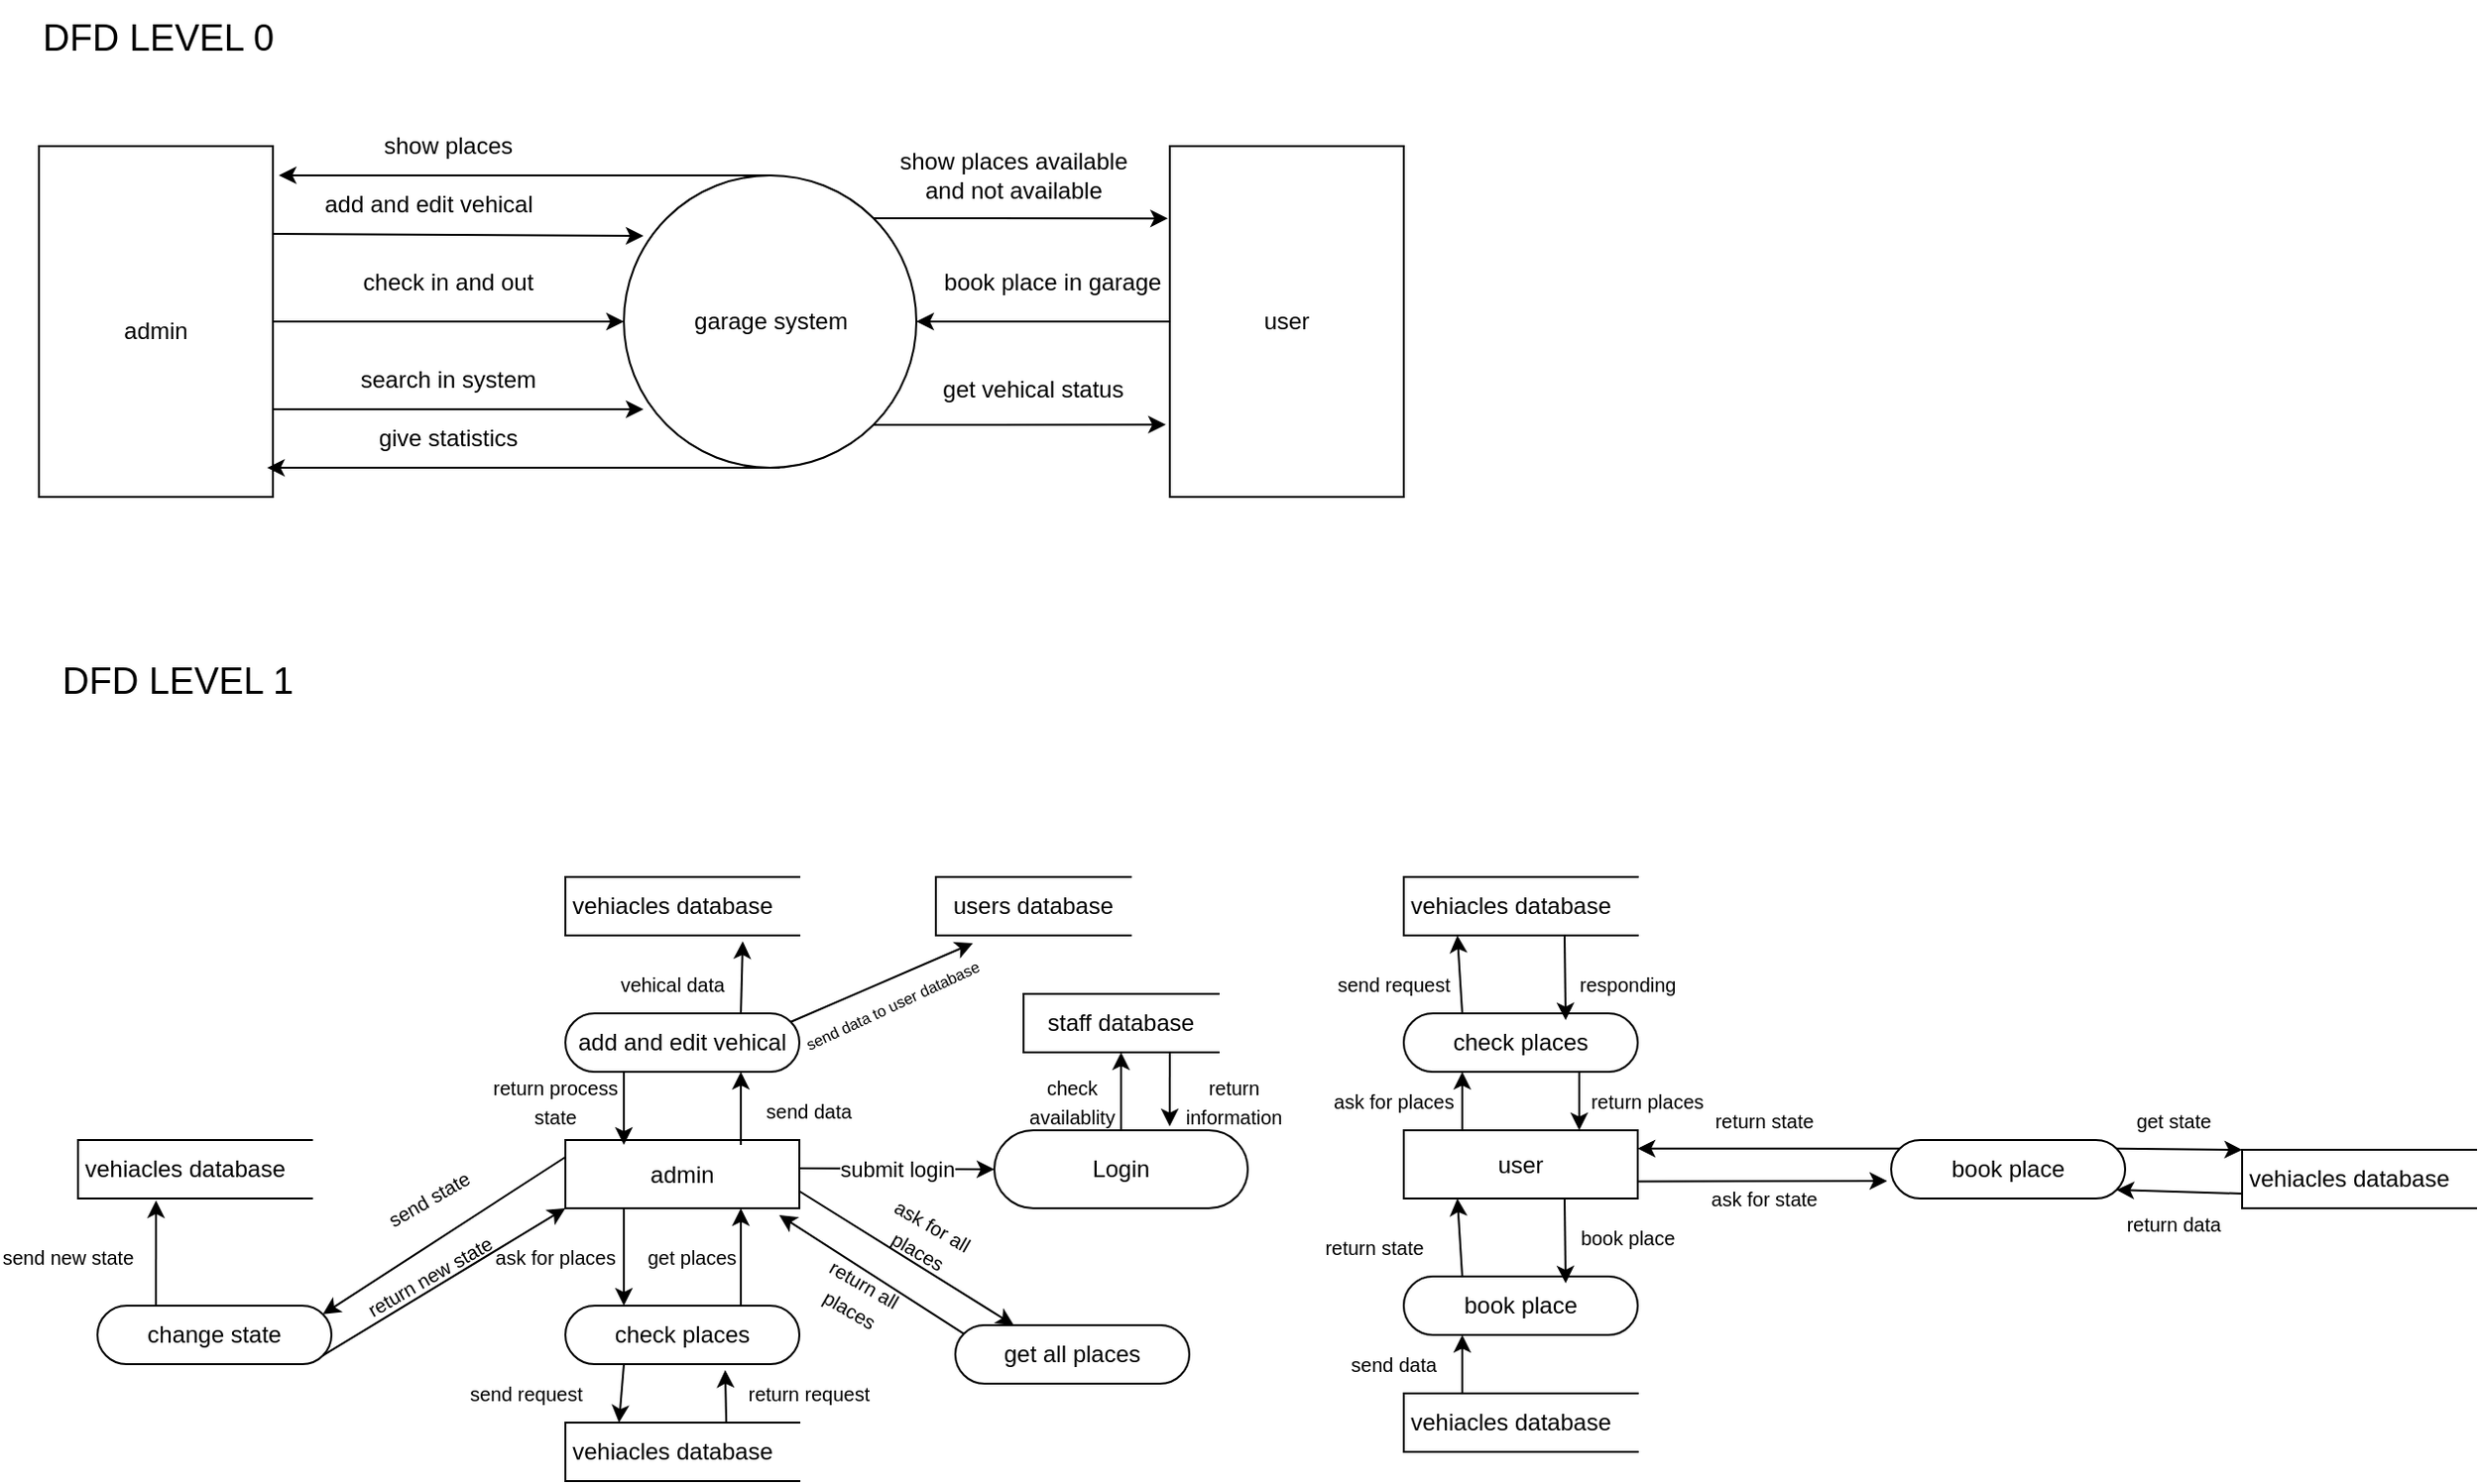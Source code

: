 <mxfile>
    <diagram id="8k8BYCi_qizD_U_fU4KD" name="Page-1">
        <mxGraphModel dx="2332" dy="1558" grid="1" gridSize="10" guides="1" tooltips="1" connect="1" arrows="1" fold="1" page="1" pageScale="1" pageWidth="850" pageHeight="1100" math="0" shadow="0">
            <root>
                <mxCell id="0"/>
                <mxCell id="1" parent="0"/>
                <mxCell id="2" value="" style="ellipse;whiteSpace=wrap;html=1;aspect=fixed;" vertex="1" parent="1">
                    <mxGeometry x="320" y="110" width="150" height="150" as="geometry"/>
                </mxCell>
                <mxCell id="7" style="edgeStyle=none;html=1;exitX=1;exitY=0.5;exitDx=0;exitDy=0;" edge="1" parent="1" source="3" target="2">
                    <mxGeometry relative="1" as="geometry"/>
                </mxCell>
                <mxCell id="9" style="edgeStyle=none;html=1;exitX=1;exitY=0.75;exitDx=0;exitDy=0;entryX=0.067;entryY=0.8;entryDx=0;entryDy=0;entryPerimeter=0;" edge="1" parent="1" source="3" target="2">
                    <mxGeometry relative="1" as="geometry"/>
                </mxCell>
                <mxCell id="3" value="" style="rounded=0;whiteSpace=wrap;html=1;" vertex="1" parent="1">
                    <mxGeometry x="20" y="95" width="120" height="180" as="geometry"/>
                </mxCell>
                <mxCell id="5" style="edgeStyle=none;html=1;exitX=1;exitY=0.25;exitDx=0;exitDy=0;entryX=0.067;entryY=0.207;entryDx=0;entryDy=0;entryPerimeter=0;" edge="1" parent="1" source="3" target="2">
                    <mxGeometry relative="1" as="geometry"/>
                </mxCell>
                <mxCell id="22" style="edgeStyle=none;html=1;exitX=0;exitY=0.5;exitDx=0;exitDy=0;entryX=1;entryY=0.5;entryDx=0;entryDy=0;" edge="1" parent="1" source="6" target="2">
                    <mxGeometry relative="1" as="geometry"/>
                </mxCell>
                <mxCell id="6" value="" style="rounded=0;whiteSpace=wrap;html=1;" vertex="1" parent="1">
                    <mxGeometry x="600" y="95" width="120" height="180" as="geometry"/>
                </mxCell>
                <mxCell id="10" value="admin" style="text;html=1;align=center;verticalAlign=middle;whiteSpace=wrap;rounded=0;" vertex="1" parent="1">
                    <mxGeometry x="50" y="175" width="60" height="30" as="geometry"/>
                </mxCell>
                <mxCell id="11" value="garage system" style="text;html=1;align=center;verticalAlign=middle;whiteSpace=wrap;rounded=0;" vertex="1" parent="1">
                    <mxGeometry x="352.5" y="170" width="85" height="30" as="geometry"/>
                </mxCell>
                <mxCell id="12" value="add and edit vehical" style="text;html=1;align=center;verticalAlign=middle;whiteSpace=wrap;rounded=0;" vertex="1" parent="1">
                    <mxGeometry x="150" y="110" width="140" height="30" as="geometry"/>
                </mxCell>
                <mxCell id="13" value="check in and out" style="text;html=1;align=center;verticalAlign=middle;whiteSpace=wrap;rounded=0;" vertex="1" parent="1">
                    <mxGeometry x="160" y="150" width="140" height="30" as="geometry"/>
                </mxCell>
                <mxCell id="14" value="search in system" style="text;html=1;align=center;verticalAlign=middle;whiteSpace=wrap;rounded=0;" vertex="1" parent="1">
                    <mxGeometry x="160" y="200" width="140" height="30" as="geometry"/>
                </mxCell>
                <mxCell id="15" value="" style="endArrow=classic;html=1;entryX=0.975;entryY=0.917;entryDx=0;entryDy=0;entryPerimeter=0;" edge="1" parent="1" target="3">
                    <mxGeometry width="50" height="50" relative="1" as="geometry">
                        <mxPoint x="400" y="260" as="sourcePoint"/>
                        <mxPoint x="450" y="210" as="targetPoint"/>
                    </mxGeometry>
                </mxCell>
                <mxCell id="16" value="give statistics" style="text;html=1;align=center;verticalAlign=middle;whiteSpace=wrap;rounded=0;" vertex="1" parent="1">
                    <mxGeometry x="160" y="230" width="140" height="30" as="geometry"/>
                </mxCell>
                <mxCell id="17" style="edgeStyle=none;html=1;exitX=0.5;exitY=0;exitDx=0;exitDy=0;entryX=1.025;entryY=0.083;entryDx=0;entryDy=0;entryPerimeter=0;" edge="1" parent="1" source="2" target="3">
                    <mxGeometry relative="1" as="geometry"/>
                </mxCell>
                <mxCell id="18" value="show places" style="text;html=1;align=center;verticalAlign=middle;whiteSpace=wrap;rounded=0;" vertex="1" parent="1">
                    <mxGeometry x="160" y="80" width="140" height="30" as="geometry"/>
                </mxCell>
                <mxCell id="19" value="user" style="text;html=1;align=center;verticalAlign=middle;whiteSpace=wrap;rounded=0;" vertex="1" parent="1">
                    <mxGeometry x="630" y="170" width="60" height="30" as="geometry"/>
                </mxCell>
                <mxCell id="20" style="edgeStyle=none;html=1;exitX=1;exitY=0;exitDx=0;exitDy=0;entryX=-0.008;entryY=0.206;entryDx=0;entryDy=0;entryPerimeter=0;" edge="1" parent="1" source="2" target="6">
                    <mxGeometry relative="1" as="geometry"/>
                </mxCell>
                <mxCell id="21" value="show places available and not available" style="text;html=1;align=center;verticalAlign=middle;whiteSpace=wrap;rounded=0;" vertex="1" parent="1">
                    <mxGeometry x="450" y="95" width="140" height="30" as="geometry"/>
                </mxCell>
                <mxCell id="26" value="book place in garage" style="text;html=1;align=center;verticalAlign=middle;whiteSpace=wrap;rounded=0;" vertex="1" parent="1">
                    <mxGeometry x="470" y="150" width="140" height="30" as="geometry"/>
                </mxCell>
                <mxCell id="27" style="edgeStyle=none;html=1;exitX=1;exitY=1;exitDx=0;exitDy=0;entryX=-0.017;entryY=0.794;entryDx=0;entryDy=0;entryPerimeter=0;" edge="1" parent="1" source="2" target="6">
                    <mxGeometry relative="1" as="geometry"/>
                </mxCell>
                <mxCell id="28" value="get vehical status" style="text;html=1;align=center;verticalAlign=middle;whiteSpace=wrap;rounded=0;" vertex="1" parent="1">
                    <mxGeometry x="460" y="205" width="140" height="30" as="geometry"/>
                </mxCell>
                <mxCell id="29" value="&lt;font style=&quot;font-size: 19px;&quot;&gt;DFD LEVEL 0&lt;/font&gt;" style="text;html=1;align=left;verticalAlign=middle;whiteSpace=wrap;rounded=0;" vertex="1" parent="1">
                    <mxGeometry x="20" y="20" width="290" height="40" as="geometry"/>
                </mxCell>
                <mxCell id="52" value="&lt;font style=&quot;font-size: 19px;&quot;&gt;DFD LEVEL 1&lt;/font&gt;" style="text;html=1;align=left;verticalAlign=middle;whiteSpace=wrap;rounded=0;" vertex="1" parent="1">
                    <mxGeometry x="30" y="350" width="290" height="40" as="geometry"/>
                </mxCell>
                <mxCell id="53" value="" style="html=1;dashed=0;whiteSpace=wrap;shape=partialRectangle;right=0;" vertex="1" parent="1">
                    <mxGeometry x="480" y="470" width="100" height="30" as="geometry"/>
                </mxCell>
                <mxCell id="55" value="users database" style="text;html=1;align=center;verticalAlign=middle;whiteSpace=wrap;rounded=0;" vertex="1" parent="1">
                    <mxGeometry x="480" y="470" width="100" height="30" as="geometry"/>
                </mxCell>
                <mxCell id="56" value="" style="html=1;dashed=0;whiteSpace=wrap;shape=partialRectangle;right=0;" vertex="1" parent="1">
                    <mxGeometry x="40" y="605" width="120" height="30" as="geometry"/>
                </mxCell>
                <mxCell id="57" value="vehiacles database" style="text;html=1;align=center;verticalAlign=middle;whiteSpace=wrap;rounded=0;" vertex="1" parent="1">
                    <mxGeometry x="40" y="605" width="110" height="30" as="geometry"/>
                </mxCell>
                <mxCell id="58" value="" style="html=1;dashed=0;whiteSpace=wrap;shape=partialRectangle;right=0;" vertex="1" parent="1">
                    <mxGeometry x="525" y="530" width="100" height="30" as="geometry"/>
                </mxCell>
                <mxCell id="59" value="staff database" style="text;html=1;align=center;verticalAlign=middle;whiteSpace=wrap;rounded=0;" vertex="1" parent="1">
                    <mxGeometry x="525" y="530" width="100" height="30" as="geometry"/>
                </mxCell>
                <mxCell id="60" value="" style="html=1;dashed=0;whiteSpace=wrap;" vertex="1" parent="1">
                    <mxGeometry x="290" y="605" width="120" height="35" as="geometry"/>
                </mxCell>
                <mxCell id="61" value="admin" style="text;html=1;align=center;verticalAlign=middle;whiteSpace=wrap;rounded=0;" vertex="1" parent="1">
                    <mxGeometry x="320" y="607.5" width="60" height="30" as="geometry"/>
                </mxCell>
                <mxCell id="75" style="edgeStyle=none;html=1;exitX=0.5;exitY=0.5;exitDx=0;exitDy=-20;exitPerimeter=0;entryX=0.5;entryY=1;entryDx=0;entryDy=0;" edge="1" parent="1" source="64" target="59">
                    <mxGeometry relative="1" as="geometry"/>
                </mxCell>
                <mxCell id="64" value="" style="html=1;dashed=0;whiteSpace=wrap;shape=mxgraph.dfd.start" vertex="1" parent="1">
                    <mxGeometry x="510" y="600" width="130" height="40" as="geometry"/>
                </mxCell>
                <mxCell id="65" value="Login" style="text;html=1;align=center;verticalAlign=middle;whiteSpace=wrap;rounded=0;" vertex="1" parent="1">
                    <mxGeometry x="545" y="605" width="60" height="30" as="geometry"/>
                </mxCell>
                <mxCell id="67" value="" style="endArrow=classic;html=1;entryX=0;entryY=0.5;entryDx=0;entryDy=0;entryPerimeter=0;" edge="1" parent="1" target="64">
                    <mxGeometry relative="1" as="geometry">
                        <mxPoint x="410" y="619.5" as="sourcePoint"/>
                        <mxPoint x="480" y="620" as="targetPoint"/>
                    </mxGeometry>
                </mxCell>
                <mxCell id="68" value="submit login" style="edgeLabel;resizable=0;html=1;;align=center;verticalAlign=middle;" connectable="0" vertex="1" parent="67">
                    <mxGeometry relative="1" as="geometry"/>
                </mxCell>
                <mxCell id="76" style="edgeStyle=none;html=1;exitX=0.75;exitY=1;exitDx=0;exitDy=0;entryX=0.692;entryY=-0.05;entryDx=0;entryDy=0;entryPerimeter=0;" edge="1" parent="1" source="59" target="64">
                    <mxGeometry relative="1" as="geometry"/>
                </mxCell>
                <mxCell id="77" value="&lt;font style=&quot;font-size: 10px;&quot;&gt;check availablity&lt;/font&gt;" style="text;html=1;align=center;verticalAlign=middle;whiteSpace=wrap;rounded=0;" vertex="1" parent="1">
                    <mxGeometry x="520" y="570" width="60" height="30" as="geometry"/>
                </mxCell>
                <mxCell id="78" value="&lt;font style=&quot;font-size: 10px;&quot;&gt;return information&lt;/font&gt;" style="text;html=1;align=center;verticalAlign=middle;whiteSpace=wrap;rounded=0;" vertex="1" parent="1">
                    <mxGeometry x="602.5" y="570" width="60" height="30" as="geometry"/>
                </mxCell>
                <mxCell id="87" value="" style="html=1;dashed=0;whiteSpace=wrap;shape=partialRectangle;right=0;" vertex="1" parent="1">
                    <mxGeometry x="290" y="750" width="120" height="30" as="geometry"/>
                </mxCell>
                <mxCell id="88" value="vehiacles database" style="text;html=1;align=center;verticalAlign=middle;whiteSpace=wrap;rounded=0;" vertex="1" parent="1">
                    <mxGeometry x="290" y="750" width="110" height="30" as="geometry"/>
                </mxCell>
                <mxCell id="90" value="&lt;font style=&quot;font-size: 10px;&quot;&gt;send request&lt;/font&gt;" style="text;html=1;align=center;verticalAlign=middle;whiteSpace=wrap;rounded=0;" vertex="1" parent="1">
                    <mxGeometry x="240" y="720" width="60" height="30" as="geometry"/>
                </mxCell>
                <mxCell id="94" style="edgeStyle=none;html=1;exitX=0.75;exitY=0;exitDx=0;exitDy=0;exitPerimeter=0;entryX=0.75;entryY=1;entryDx=0;entryDy=0;" edge="1" parent="1" source="92" target="60">
                    <mxGeometry relative="1" as="geometry"/>
                </mxCell>
                <mxCell id="95" style="edgeStyle=none;html=1;exitX=0.25;exitY=1;exitDx=0;exitDy=0;exitPerimeter=0;entryX=0.25;entryY=0;entryDx=0;entryDy=0;" edge="1" parent="1" source="92" target="88">
                    <mxGeometry relative="1" as="geometry"/>
                </mxCell>
                <mxCell id="92" value="" style="html=1;dashed=0;whiteSpace=wrap;shape=mxgraph.dfd.start" vertex="1" parent="1">
                    <mxGeometry x="290" y="690" width="120" height="30" as="geometry"/>
                </mxCell>
                <mxCell id="93" style="edgeStyle=none;html=1;exitX=0.25;exitY=1;exitDx=0;exitDy=0;entryX=0.25;entryY=0;entryDx=0;entryDy=0;entryPerimeter=0;" edge="1" parent="1" source="60" target="92">
                    <mxGeometry relative="1" as="geometry"/>
                </mxCell>
                <mxCell id="96" style="edgeStyle=none;html=1;exitX=0.75;exitY=0;exitDx=0;exitDy=0;entryX=0.683;entryY=1.1;entryDx=0;entryDy=0;entryPerimeter=0;" edge="1" parent="1" source="88" target="92">
                    <mxGeometry relative="1" as="geometry"/>
                </mxCell>
                <mxCell id="97" value="&lt;font style=&quot;font-size: 10px;&quot;&gt;return request&lt;/font&gt;" style="text;html=1;align=center;verticalAlign=middle;whiteSpace=wrap;rounded=0;" vertex="1" parent="1">
                    <mxGeometry x="380" y="720" width="70" height="30" as="geometry"/>
                </mxCell>
                <mxCell id="98" value="check places" style="text;html=1;align=center;verticalAlign=middle;whiteSpace=wrap;rounded=0;" vertex="1" parent="1">
                    <mxGeometry x="310" y="690" width="80" height="30" as="geometry"/>
                </mxCell>
                <mxCell id="99" value="&lt;font style=&quot;font-size: 10px;&quot;&gt;ask for places&lt;/font&gt;" style="text;html=1;align=center;verticalAlign=middle;whiteSpace=wrap;rounded=0;" vertex="1" parent="1">
                    <mxGeometry x="250" y="650" width="70" height="30" as="geometry"/>
                </mxCell>
                <mxCell id="100" value="&lt;font style=&quot;font-size: 10px;&quot;&gt;get places&lt;/font&gt;" style="text;html=1;align=center;verticalAlign=middle;whiteSpace=wrap;rounded=0;" vertex="1" parent="1">
                    <mxGeometry x="320" y="650" width="70" height="30" as="geometry"/>
                </mxCell>
                <mxCell id="104" style="edgeStyle=none;html=1;exitX=0.25;exitY=1;exitDx=0;exitDy=0;exitPerimeter=0;entryX=0;entryY=0;entryDx=0;entryDy=0;" edge="1" parent="1" source="101" target="61">
                    <mxGeometry relative="1" as="geometry"/>
                </mxCell>
                <mxCell id="101" value="add and edit vehical" style="html=1;dashed=0;whiteSpace=wrap;shape=mxgraph.dfd.start" vertex="1" parent="1">
                    <mxGeometry x="290" y="540" width="120" height="30" as="geometry"/>
                </mxCell>
                <mxCell id="102" value="" style="html=1;dashed=0;whiteSpace=wrap;shape=partialRectangle;right=0;" vertex="1" parent="1">
                    <mxGeometry x="290" y="470" width="120" height="30" as="geometry"/>
                </mxCell>
                <mxCell id="103" value="vehiacles database" style="text;html=1;align=center;verticalAlign=middle;whiteSpace=wrap;rounded=0;" vertex="1" parent="1">
                    <mxGeometry x="290" y="470" width="110" height="30" as="geometry"/>
                </mxCell>
                <mxCell id="105" style="edgeStyle=none;html=1;exitX=1;exitY=0;exitDx=0;exitDy=0;entryX=0.75;entryY=1;entryDx=0;entryDy=0;entryPerimeter=0;" edge="1" parent="1" source="61" target="101">
                    <mxGeometry relative="1" as="geometry"/>
                </mxCell>
                <mxCell id="107" style="edgeStyle=none;html=1;exitX=0.75;exitY=0;exitDx=0;exitDy=0;exitPerimeter=0;entryX=0.827;entryY=1.1;entryDx=0;entryDy=0;entryPerimeter=0;" edge="1" parent="1" source="101" target="103">
                    <mxGeometry relative="1" as="geometry"/>
                </mxCell>
                <mxCell id="108" value="&lt;font style=&quot;font-size: 10px;&quot;&gt;return process state&lt;/font&gt;" style="text;html=1;align=center;verticalAlign=middle;whiteSpace=wrap;rounded=0;" vertex="1" parent="1">
                    <mxGeometry x="250" y="570" width="70" height="30" as="geometry"/>
                </mxCell>
                <mxCell id="109" value="&lt;font style=&quot;font-size: 10px;&quot;&gt;send data&lt;/font&gt;" style="text;html=1;align=center;verticalAlign=middle;whiteSpace=wrap;rounded=0;" vertex="1" parent="1">
                    <mxGeometry x="380" y="575" width="70" height="30" as="geometry"/>
                </mxCell>
                <mxCell id="110" value="&lt;font style=&quot;font-size: 10px;&quot;&gt;vehical data&lt;/font&gt;" style="text;html=1;align=center;verticalAlign=middle;whiteSpace=wrap;rounded=0;" vertex="1" parent="1">
                    <mxGeometry x="310" y="510" width="70" height="30" as="geometry"/>
                </mxCell>
                <mxCell id="112" style="edgeStyle=none;html=1;exitX=0;exitY=0;exitDx=115.605;exitDy=4.395;exitPerimeter=0;entryX=0.19;entryY=1.133;entryDx=0;entryDy=0;entryPerimeter=0;" edge="1" parent="1" source="101" target="55">
                    <mxGeometry relative="1" as="geometry"/>
                </mxCell>
                <mxCell id="114" value="&lt;font style=&quot;font-size: 8px;&quot;&gt;send data to user database&lt;/font&gt;" style="text;html=1;align=center;verticalAlign=middle;whiteSpace=wrap;rounded=0;rotation=-25;" vertex="1" parent="1">
                    <mxGeometry x="395" y="520" width="125" height="30" as="geometry"/>
                </mxCell>
                <mxCell id="116" value="change state" style="html=1;dashed=0;whiteSpace=wrap;shape=mxgraph.dfd.start" vertex="1" parent="1">
                    <mxGeometry x="50" y="690" width="120" height="30" as="geometry"/>
                </mxCell>
                <mxCell id="117" style="edgeStyle=none;html=1;entryX=0;entryY=0;entryDx=115.605;entryDy=4.395;entryPerimeter=0;exitX=0;exitY=0.25;exitDx=0;exitDy=0;" edge="1" parent="1" source="60" target="116">
                    <mxGeometry relative="1" as="geometry">
                        <mxPoint x="294" y="694" as="sourcePoint"/>
                    </mxGeometry>
                </mxCell>
                <mxCell id="118" style="edgeStyle=none;html=1;exitX=0;exitY=0;exitDx=115.605;exitDy=25.605;exitPerimeter=0;entryX=0;entryY=1;entryDx=0;entryDy=0;" edge="1" parent="1" source="116" target="60">
                    <mxGeometry relative="1" as="geometry"/>
                </mxCell>
                <mxCell id="119" value="&lt;span style=&quot;font-size: 10px;&quot;&gt;send state&lt;/span&gt;" style="text;html=1;align=center;verticalAlign=middle;whiteSpace=wrap;rounded=0;rotation=-30;" vertex="1" parent="1">
                    <mxGeometry x="185" y="620" width="70" height="30" as="geometry"/>
                </mxCell>
                <mxCell id="120" value="&lt;span style=&quot;font-size: 10px;&quot;&gt;return new state&lt;/span&gt;" style="text;html=1;align=center;verticalAlign=middle;whiteSpace=wrap;rounded=0;rotation=-30;" vertex="1" parent="1">
                    <mxGeometry x="182.5" y="660" width="75" height="30" as="geometry"/>
                </mxCell>
                <mxCell id="121" style="edgeStyle=none;html=1;exitX=0.25;exitY=0;exitDx=0;exitDy=0;exitPerimeter=0;entryX=0.364;entryY=1.033;entryDx=0;entryDy=0;entryPerimeter=0;" edge="1" parent="1" source="116" target="57">
                    <mxGeometry relative="1" as="geometry"/>
                </mxCell>
                <mxCell id="123" value="&lt;font style=&quot;font-size: 10px;&quot;&gt;send new state&lt;/font&gt;" style="text;html=1;align=center;verticalAlign=middle;whiteSpace=wrap;rounded=0;" vertex="1" parent="1">
                    <mxGeometry y="650" width="70" height="30" as="geometry"/>
                </mxCell>
                <mxCell id="128" value="get all places" style="html=1;dashed=0;whiteSpace=wrap;shape=mxgraph.dfd.start" vertex="1" parent="1">
                    <mxGeometry x="490" y="700" width="120" height="30" as="geometry"/>
                </mxCell>
                <mxCell id="129" style="edgeStyle=none;html=1;exitX=1;exitY=0.75;exitDx=0;exitDy=0;entryX=0.25;entryY=0;entryDx=0;entryDy=0;entryPerimeter=0;" edge="1" parent="1" source="60" target="128">
                    <mxGeometry relative="1" as="geometry"/>
                </mxCell>
                <mxCell id="133" style="edgeStyle=none;html=1;exitX=0;exitY=0;exitDx=4.395;exitDy=4.395;exitPerimeter=0;entryX=0.914;entryY=1.1;entryDx=0;entryDy=0;entryPerimeter=0;" edge="1" parent="1" source="128" target="60">
                    <mxGeometry relative="1" as="geometry"/>
                </mxCell>
                <mxCell id="134" value="&lt;span style=&quot;font-size: 10px;&quot;&gt;ask for all places&lt;/span&gt;" style="text;html=1;align=center;verticalAlign=middle;whiteSpace=wrap;rounded=0;rotation=30;" vertex="1" parent="1">
                    <mxGeometry x="440" y="640" width="70" height="30" as="geometry"/>
                </mxCell>
                <mxCell id="135" value="&lt;span style=&quot;font-size: 10px;&quot;&gt;return all places&lt;/span&gt;" style="text;html=1;align=center;verticalAlign=middle;whiteSpace=wrap;rounded=0;rotation=30;" vertex="1" parent="1">
                    <mxGeometry x="405" y="670" width="70" height="30" as="geometry"/>
                </mxCell>
                <mxCell id="136" value="" style="html=1;dashed=0;whiteSpace=wrap;" vertex="1" parent="1">
                    <mxGeometry x="720" y="600" width="120" height="35" as="geometry"/>
                </mxCell>
                <mxCell id="137" value="user" style="text;html=1;align=center;verticalAlign=middle;whiteSpace=wrap;rounded=0;" vertex="1" parent="1">
                    <mxGeometry x="750" y="602.5" width="60" height="30" as="geometry"/>
                </mxCell>
                <mxCell id="138" value="" style="html=1;dashed=0;whiteSpace=wrap;shape=partialRectangle;right=0;" vertex="1" parent="1">
                    <mxGeometry x="720" y="470" width="120" height="30" as="geometry"/>
                </mxCell>
                <mxCell id="139" value="vehiacles database" style="text;html=1;align=center;verticalAlign=middle;whiteSpace=wrap;rounded=0;" vertex="1" parent="1">
                    <mxGeometry x="720" y="470" width="110" height="30" as="geometry"/>
                </mxCell>
                <mxCell id="144" style="edgeStyle=none;html=1;exitX=0.75;exitY=1;exitDx=0;exitDy=0;exitPerimeter=0;entryX=0.75;entryY=0;entryDx=0;entryDy=0;" edge="1" parent="1" source="140" target="136">
                    <mxGeometry relative="1" as="geometry"/>
                </mxCell>
                <mxCell id="145" style="edgeStyle=none;html=1;exitX=0.25;exitY=0;exitDx=0;exitDy=0;exitPerimeter=0;entryX=0.25;entryY=1;entryDx=0;entryDy=0;" edge="1" parent="1" source="140" target="139">
                    <mxGeometry relative="1" as="geometry"/>
                </mxCell>
                <mxCell id="140" value="check places" style="html=1;dashed=0;whiteSpace=wrap;shape=mxgraph.dfd.start" vertex="1" parent="1">
                    <mxGeometry x="720" y="540" width="120" height="30" as="geometry"/>
                </mxCell>
                <mxCell id="143" style="edgeStyle=none;html=1;exitX=0.25;exitY=0;exitDx=0;exitDy=0;entryX=0.25;entryY=1;entryDx=0;entryDy=0;entryPerimeter=0;" edge="1" parent="1" source="136" target="140">
                    <mxGeometry relative="1" as="geometry"/>
                </mxCell>
                <mxCell id="146" value="&lt;font style=&quot;font-size: 10px;&quot;&gt;ask for places&lt;/font&gt;" style="text;html=1;align=center;verticalAlign=middle;whiteSpace=wrap;rounded=0;" vertex="1" parent="1">
                    <mxGeometry x="680" y="570" width="70" height="30" as="geometry"/>
                </mxCell>
                <mxCell id="147" value="&lt;font style=&quot;font-size: 10px;&quot;&gt;return places&lt;/font&gt;" style="text;html=1;align=center;verticalAlign=middle;whiteSpace=wrap;rounded=0;" vertex="1" parent="1">
                    <mxGeometry x="810" y="570" width="70" height="30" as="geometry"/>
                </mxCell>
                <mxCell id="148" value="&lt;font style=&quot;font-size: 10px;&quot;&gt;send request&lt;/font&gt;" style="text;html=1;align=center;verticalAlign=middle;whiteSpace=wrap;rounded=0;" vertex="1" parent="1">
                    <mxGeometry x="680" y="510" width="70" height="30" as="geometry"/>
                </mxCell>
                <mxCell id="149" style="edgeStyle=none;html=1;exitX=0.75;exitY=1;exitDx=0;exitDy=0;entryX=0.692;entryY=0.117;entryDx=0;entryDy=0;entryPerimeter=0;" edge="1" parent="1" source="139" target="140">
                    <mxGeometry relative="1" as="geometry"/>
                </mxCell>
                <mxCell id="150" value="&lt;font style=&quot;font-size: 10px;&quot;&gt;responding&lt;/font&gt;" style="text;html=1;align=center;verticalAlign=middle;whiteSpace=wrap;rounded=0;" vertex="1" parent="1">
                    <mxGeometry x="800" y="510" width="70" height="30" as="geometry"/>
                </mxCell>
                <mxCell id="154" style="edgeStyle=none;html=1;exitX=0.25;exitY=0;exitDx=0;exitDy=0;exitPerimeter=0;entryX=0.25;entryY=1;entryDx=0;entryDy=0;" edge="1" parent="1" source="155">
                    <mxGeometry relative="1" as="geometry">
                        <mxPoint x="747.5" y="635" as="targetPoint"/>
                    </mxGeometry>
                </mxCell>
                <mxCell id="155" value="book place" style="html=1;dashed=0;whiteSpace=wrap;shape=mxgraph.dfd.start" vertex="1" parent="1">
                    <mxGeometry x="720" y="675" width="120" height="30" as="geometry"/>
                </mxCell>
                <mxCell id="156" style="edgeStyle=none;html=1;exitX=0.25;exitY=0;exitDx=0;exitDy=0;entryX=0.25;entryY=1;entryDx=0;entryDy=0;entryPerimeter=0;" edge="1" parent="1" target="155">
                    <mxGeometry relative="1" as="geometry">
                        <mxPoint x="750" y="735" as="sourcePoint"/>
                    </mxGeometry>
                </mxCell>
                <mxCell id="157" value="&lt;font style=&quot;font-size: 10px;&quot;&gt;send data&lt;/font&gt;" style="text;html=1;align=center;verticalAlign=middle;whiteSpace=wrap;rounded=0;" vertex="1" parent="1">
                    <mxGeometry x="680" y="705" width="70" height="30" as="geometry"/>
                </mxCell>
                <mxCell id="160" style="edgeStyle=none;html=1;exitX=0.75;exitY=1;exitDx=0;exitDy=0;entryX=0.692;entryY=0.117;entryDx=0;entryDy=0;entryPerimeter=0;" edge="1" parent="1" target="155">
                    <mxGeometry relative="1" as="geometry">
                        <mxPoint x="802.5" y="635" as="sourcePoint"/>
                    </mxGeometry>
                </mxCell>
                <mxCell id="162" value="" style="html=1;dashed=0;whiteSpace=wrap;shape=partialRectangle;right=0;" vertex="1" parent="1">
                    <mxGeometry x="720" y="735" width="120" height="30" as="geometry"/>
                </mxCell>
                <mxCell id="163" value="vehiacles database" style="text;html=1;align=center;verticalAlign=middle;whiteSpace=wrap;rounded=0;" vertex="1" parent="1">
                    <mxGeometry x="720" y="735" width="110" height="30" as="geometry"/>
                </mxCell>
                <mxCell id="164" value="&lt;span style=&quot;font-size: 10px;&quot;&gt;book place&lt;/span&gt;" style="text;html=1;align=center;verticalAlign=middle;whiteSpace=wrap;rounded=0;" vertex="1" parent="1">
                    <mxGeometry x="800" y="640" width="70" height="30" as="geometry"/>
                </mxCell>
                <mxCell id="165" value="&lt;span style=&quot;font-size: 10px;&quot;&gt;return state&lt;/span&gt;" style="text;html=1;align=center;verticalAlign=middle;whiteSpace=wrap;rounded=0;" vertex="1" parent="1">
                    <mxGeometry x="670" y="645" width="70" height="30" as="geometry"/>
                </mxCell>
                <mxCell id="170" style="edgeStyle=none;html=1;exitX=0;exitY=0;exitDx=4.395;exitDy=4.395;exitPerimeter=0;" edge="1" parent="1" source="166">
                    <mxGeometry relative="1" as="geometry">
                        <mxPoint x="840.0" y="609.333" as="targetPoint"/>
                    </mxGeometry>
                </mxCell>
                <mxCell id="181" style="edgeStyle=none;html=1;exitX=0;exitY=0;exitDx=115.605;exitDy=4.395;exitPerimeter=0;entryX=0;entryY=0;entryDx=0;entryDy=0;" edge="1" parent="1" source="166" target="178">
                    <mxGeometry relative="1" as="geometry"/>
                </mxCell>
                <mxCell id="166" value="book place" style="html=1;dashed=0;whiteSpace=wrap;shape=mxgraph.dfd.start" vertex="1" parent="1">
                    <mxGeometry x="970" y="605" width="120" height="30" as="geometry"/>
                </mxCell>
                <mxCell id="171" style="edgeStyle=none;html=1;exitX=1;exitY=0.75;exitDx=0;exitDy=0;entryX=-0.017;entryY=0.7;entryDx=0;entryDy=0;entryPerimeter=0;" edge="1" parent="1" source="136" target="166">
                    <mxGeometry relative="1" as="geometry"/>
                </mxCell>
                <mxCell id="172" value="&lt;span style=&quot;font-size: 10px;&quot;&gt;return state&lt;/span&gt;&lt;span style=&quot;font-family: monospace; font-size: 0px; text-align: start; text-wrap-mode: nowrap;&quot;&gt;%3CmxGraphModel%3E%3Croot%3E%3CmxCell%20id%3D%220%22%2F%3E%3CmxCell%20id%3D%221%22%20parent%3D%220%22%2F%3E%3CmxCell%20id%3D%222%22%20value%3D%22%26lt%3Bfont%20style%3D%26quot%3Bfont-size%3A%2010px%3B%26quot%3B%26gt%3Breturn%20places%26lt%3B%2Ffont%26gt%3B%22%20style%3D%22text%3Bhtml%3D1%3Balign%3Dcenter%3BverticalAlign%3Dmiddle%3BwhiteSpace%3Dwrap%3Brounded%3D0%3B%22%20vertex%3D%221%22%20parent%3D%221%22%3E%3CmxGeometry%20x%3D%22810%22%20y%3D%22570%22%20width%3D%2270%22%20height%3D%2230%22%20as%3D%22geometry%22%2F%3E%3C%2FmxCell%3E%3C%2Froot%3E%3C%2FmxGraphModel%3E&lt;/span&gt;" style="text;html=1;align=center;verticalAlign=middle;whiteSpace=wrap;rounded=0;" vertex="1" parent="1">
                    <mxGeometry x="870" y="580" width="70" height="30" as="geometry"/>
                </mxCell>
                <mxCell id="173" value="&lt;span style=&quot;font-size: 10px;&quot;&gt;ask for state&lt;/span&gt;" style="text;html=1;align=center;verticalAlign=middle;whiteSpace=wrap;rounded=0;" vertex="1" parent="1">
                    <mxGeometry x="870" y="620" width="70" height="30" as="geometry"/>
                </mxCell>
                <mxCell id="177" value="" style="html=1;dashed=0;whiteSpace=wrap;shape=partialRectangle;right=0;" vertex="1" parent="1">
                    <mxGeometry x="1150" y="610" width="120" height="30" as="geometry"/>
                </mxCell>
                <mxCell id="178" value="vehiacles database" style="text;html=1;align=center;verticalAlign=middle;whiteSpace=wrap;rounded=0;" vertex="1" parent="1">
                    <mxGeometry x="1150" y="610" width="110" height="30" as="geometry"/>
                </mxCell>
                <mxCell id="182" style="edgeStyle=none;html=1;exitX=0;exitY=0.75;exitDx=0;exitDy=0;entryX=0;entryY=0;entryDx=115.605;entryDy=25.605;entryPerimeter=0;" edge="1" parent="1" source="178" target="166">
                    <mxGeometry relative="1" as="geometry"/>
                </mxCell>
                <mxCell id="183" value="&lt;span style=&quot;font-size: 10px;&quot;&gt;get state&lt;/span&gt;&lt;span style=&quot;font-family: monospace; font-size: 0px; text-align: start; text-wrap-mode: nowrap;&quot;&gt;%3CmxGraphModel%3E%3Croot%3E%3CmxCell%20id%3D%220%22%2F%3E%3CmxCell%20id%3D%221%22%20parent%3D%220%22%2F%3E%3CmxCell%20id%3D%222%22%20value%3D%22%26lt%3Bspan%20style%3D%26quot%3Bfont-size%3A%2010px%3B%26quot%3B%26gt%3Breturn%20state%26lt%3B%2Fspan%26gt%3B%26lt%3Bspan%20style%3D%26quot%3Bfont-family%3A%20monospace%3B%20font-size%3A%200px%3B%20text-align%3A%20start%3B%20text-wrap-mode%3A%20nowrap%3B%26quot%3B%26gt%3B%253CmxGraphModel%253E%253Croot%253E%253CmxCell%2520id%253D%25220%2522%252F%253E%253CmxCell%2520id%253D%25221%2522%2520parent%253D%25220%2522%252F%253E%253CmxCell%2520id%253D%25222%2522%2520value%253D%2522%2526lt%253Bfont%2520style%253D%2526quot%253Bfont-size%253A%252010px%253B%2526quot%253B%2526gt%253Breturn%2520places%2526lt%253B%252Ffont%2526gt%253B%2522%2520style%253D%2522text%253Bhtml%253D1%253Balign%253Dcenter%253BverticalAlign%253Dmiddle%253BwhiteSpace%253Dwrap%253Brounded%253D0%253B%2522%2520vertex%253D%25221%2522%2520parent%253D%25221%2522%253E%253CmxGeometry%2520x%253D%2522810%2522%2520y%253D%2522570%2522%2520width%253D%252270%2522%2520height%253D%252230%2522%2520as%253D%2522geometry%2522%252F%253E%253C%252FmxCell%253E%253C%252Froot%253E%253C%252FmxGraphModel%253E%26lt%3B%2Fspan%26gt%3B%22%20style%3D%22text%3Bhtml%3D1%3Balign%3Dcenter%3BverticalAlign%3Dmiddle%3BwhiteSpace%3Dwrap%3Brounded%3D0%3B%22%20vertex%3D%221%22%20parent%3D%221%22%3E%3CmxGeometry%20x%3D%22870%22%20y%3D%22580%22%20width%3D%2270%22%20height%3D%2230%22%20as%3D%22geometry%22%2F%3E%3C%2FmxCell%3E%3C%2Froot%3E%3C%2FmxGraphModel%3E&lt;/span&gt;" style="text;html=1;align=center;verticalAlign=middle;whiteSpace=wrap;rounded=0;" vertex="1" parent="1">
                    <mxGeometry x="1080" y="580" width="70" height="30" as="geometry"/>
                </mxCell>
                <mxCell id="184" value="&lt;span style=&quot;font-size: 10px;&quot;&gt;return data&lt;/span&gt;" style="text;html=1;align=center;verticalAlign=middle;whiteSpace=wrap;rounded=0;" vertex="1" parent="1">
                    <mxGeometry x="1080" y="632.5" width="70" height="30" as="geometry"/>
                </mxCell>
            </root>
        </mxGraphModel>
    </diagram>
</mxfile>